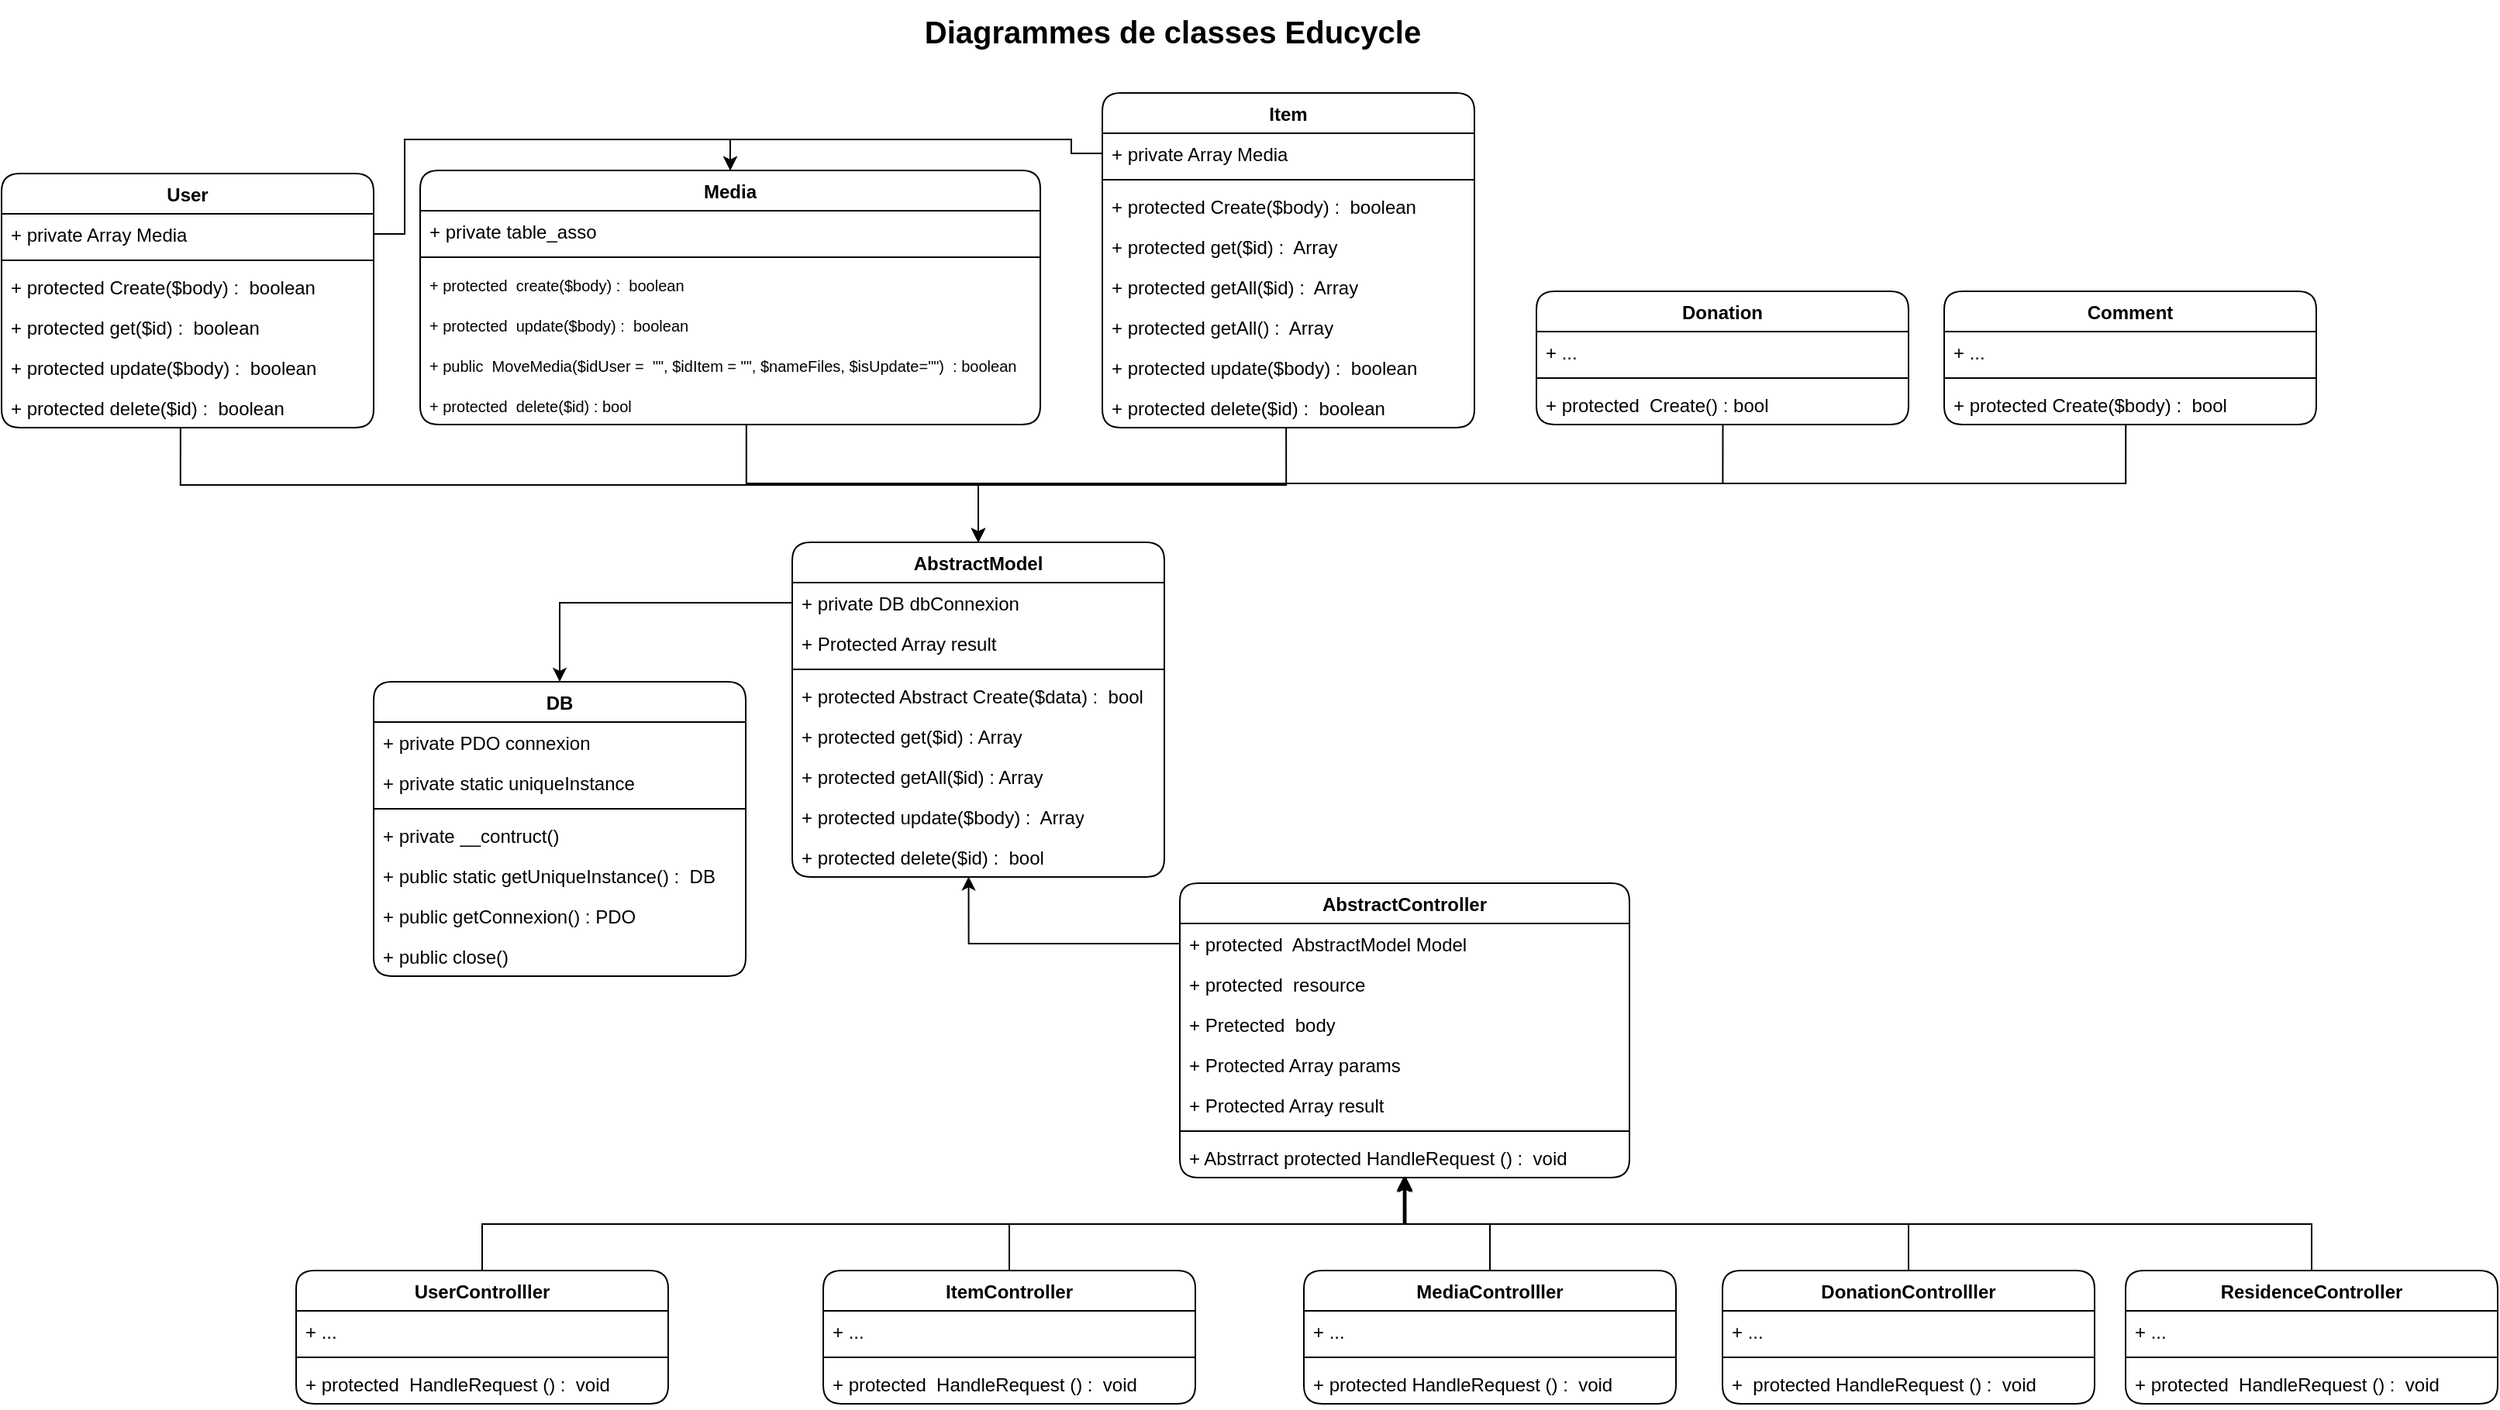 <mxfile version="24.2.1" type="github">
  <diagram name="Page-1" id="rfkZgm87XXH4F_-BFPrv">
    <mxGraphModel dx="3488" dy="790" grid="1" gridSize="10" guides="1" tooltips="1" connect="1" arrows="1" fold="1" page="1" pageScale="1" pageWidth="827" pageHeight="1169" math="0" shadow="0">
      <root>
        <mxCell id="0" />
        <mxCell id="1" parent="0" />
        <mxCell id="srSLmdjnSRIWFeMidiFF-154" value="&lt;span style=&quot;font-size: 20px;&quot;&gt;&lt;b&gt;Diagrammes de classes Educycle&lt;/b&gt;&lt;/span&gt;" style="text;html=1;align=center;verticalAlign=middle;resizable=0;points=[];autosize=1;strokeColor=none;fillColor=none;" parent="1" vertex="1">
          <mxGeometry x="-425" y="760" width="340" height="40" as="geometry" />
        </mxCell>
        <mxCell id="7cVZEI7Gf0VUItxnb_rO-5" value="AbstractController" style="swimlane;fontStyle=1;align=center;verticalAlign=top;childLayout=stackLayout;horizontal=1;startSize=26;horizontalStack=0;resizeParent=1;resizeParentMax=0;resizeLast=0;collapsible=1;marginBottom=0;whiteSpace=wrap;html=1;rounded=1;" vertex="1" parent="1">
          <mxGeometry x="-250" y="1330" width="290" height="190" as="geometry" />
        </mxCell>
        <mxCell id="7cVZEI7Gf0VUItxnb_rO-6" value="+ protected&amp;nbsp; AbstractModel Model" style="text;strokeColor=none;fillColor=none;align=left;verticalAlign=top;spacingLeft=4;spacingRight=4;overflow=hidden;rotatable=0;points=[[0,0.5],[1,0.5]];portConstraint=eastwest;whiteSpace=wrap;html=1;" vertex="1" parent="7cVZEI7Gf0VUItxnb_rO-5">
          <mxGeometry y="26" width="290" height="26" as="geometry" />
        </mxCell>
        <mxCell id="7cVZEI7Gf0VUItxnb_rO-36" value="+ protected&amp;nbsp; resource&amp;nbsp;" style="text;strokeColor=none;fillColor=none;align=left;verticalAlign=top;spacingLeft=4;spacingRight=4;overflow=hidden;rotatable=0;points=[[0,0.5],[1,0.5]];portConstraint=eastwest;whiteSpace=wrap;html=1;" vertex="1" parent="7cVZEI7Gf0VUItxnb_rO-5">
          <mxGeometry y="52" width="290" height="26" as="geometry" />
        </mxCell>
        <mxCell id="7cVZEI7Gf0VUItxnb_rO-7" value="+ Pretected&amp;nbsp; body" style="text;strokeColor=none;fillColor=none;align=left;verticalAlign=top;spacingLeft=4;spacingRight=4;overflow=hidden;rotatable=0;points=[[0,0.5],[1,0.5]];portConstraint=eastwest;whiteSpace=wrap;html=1;" vertex="1" parent="7cVZEI7Gf0VUItxnb_rO-5">
          <mxGeometry y="78" width="290" height="26" as="geometry" />
        </mxCell>
        <mxCell id="7cVZEI7Gf0VUItxnb_rO-8" value="+ Protected Array params" style="text;strokeColor=none;fillColor=none;align=left;verticalAlign=top;spacingLeft=4;spacingRight=4;overflow=hidden;rotatable=0;points=[[0,0.5],[1,0.5]];portConstraint=eastwest;whiteSpace=wrap;html=1;" vertex="1" parent="7cVZEI7Gf0VUItxnb_rO-5">
          <mxGeometry y="104" width="290" height="26" as="geometry" />
        </mxCell>
        <mxCell id="7cVZEI7Gf0VUItxnb_rO-9" value="+ Protected Array result" style="text;strokeColor=none;fillColor=none;align=left;verticalAlign=top;spacingLeft=4;spacingRight=4;overflow=hidden;rotatable=0;points=[[0,0.5],[1,0.5]];portConstraint=eastwest;whiteSpace=wrap;html=1;" vertex="1" parent="7cVZEI7Gf0VUItxnb_rO-5">
          <mxGeometry y="130" width="290" height="26" as="geometry" />
        </mxCell>
        <mxCell id="7cVZEI7Gf0VUItxnb_rO-11" value="" style="line;strokeWidth=1;fillColor=none;align=left;verticalAlign=middle;spacingTop=-1;spacingLeft=3;spacingRight=3;rotatable=0;labelPosition=right;points=[];portConstraint=eastwest;strokeColor=inherit;" vertex="1" parent="7cVZEI7Gf0VUItxnb_rO-5">
          <mxGeometry y="156" width="290" height="8" as="geometry" />
        </mxCell>
        <mxCell id="7cVZEI7Gf0VUItxnb_rO-12" value="+ Abstrract protected HandleRequest () :&amp;nbsp; void" style="text;strokeColor=none;fillColor=none;align=left;verticalAlign=top;spacingLeft=4;spacingRight=4;overflow=hidden;rotatable=0;points=[[0,0.5],[1,0.5]];portConstraint=eastwest;whiteSpace=wrap;html=1;" vertex="1" parent="7cVZEI7Gf0VUItxnb_rO-5">
          <mxGeometry y="164" width="290" height="26" as="geometry" />
        </mxCell>
        <mxCell id="7cVZEI7Gf0VUItxnb_rO-13" value="UserControlller" style="swimlane;fontStyle=1;align=center;verticalAlign=top;childLayout=stackLayout;horizontal=1;startSize=26;horizontalStack=0;resizeParent=1;resizeParentMax=0;resizeLast=0;collapsible=1;marginBottom=0;whiteSpace=wrap;html=1;rounded=1;" vertex="1" parent="1">
          <mxGeometry x="-820" y="1580" width="240" height="86" as="geometry" />
        </mxCell>
        <mxCell id="7cVZEI7Gf0VUItxnb_rO-16" value="+ ..." style="text;strokeColor=none;fillColor=none;align=left;verticalAlign=top;spacingLeft=4;spacingRight=4;overflow=hidden;rotatable=0;points=[[0,0.5],[1,0.5]];portConstraint=eastwest;whiteSpace=wrap;html=1;" vertex="1" parent="7cVZEI7Gf0VUItxnb_rO-13">
          <mxGeometry y="26" width="240" height="26" as="geometry" />
        </mxCell>
        <mxCell id="7cVZEI7Gf0VUItxnb_rO-18" value="" style="line;strokeWidth=1;fillColor=none;align=left;verticalAlign=middle;spacingTop=-1;spacingLeft=3;spacingRight=3;rotatable=0;labelPosition=right;points=[];portConstraint=eastwest;strokeColor=inherit;" vertex="1" parent="7cVZEI7Gf0VUItxnb_rO-13">
          <mxGeometry y="52" width="240" height="8" as="geometry" />
        </mxCell>
        <mxCell id="7cVZEI7Gf0VUItxnb_rO-19" value="+ protected&amp;nbsp; HandleRequest () :&amp;nbsp; void" style="text;strokeColor=none;fillColor=none;align=left;verticalAlign=top;spacingLeft=4;spacingRight=4;overflow=hidden;rotatable=0;points=[[0,0.5],[1,0.5]];portConstraint=eastwest;whiteSpace=wrap;html=1;" vertex="1" parent="7cVZEI7Gf0VUItxnb_rO-13">
          <mxGeometry y="60" width="240" height="26" as="geometry" />
        </mxCell>
        <mxCell id="7cVZEI7Gf0VUItxnb_rO-20" value="ItemController" style="swimlane;fontStyle=1;align=center;verticalAlign=top;childLayout=stackLayout;horizontal=1;startSize=26;horizontalStack=0;resizeParent=1;resizeParentMax=0;resizeLast=0;collapsible=1;marginBottom=0;whiteSpace=wrap;html=1;rounded=1;" vertex="1" parent="1">
          <mxGeometry x="-480" y="1580" width="240" height="86" as="geometry" />
        </mxCell>
        <mxCell id="7cVZEI7Gf0VUItxnb_rO-21" value="+ ..." style="text;strokeColor=none;fillColor=none;align=left;verticalAlign=top;spacingLeft=4;spacingRight=4;overflow=hidden;rotatable=0;points=[[0,0.5],[1,0.5]];portConstraint=eastwest;whiteSpace=wrap;html=1;" vertex="1" parent="7cVZEI7Gf0VUItxnb_rO-20">
          <mxGeometry y="26" width="240" height="26" as="geometry" />
        </mxCell>
        <mxCell id="7cVZEI7Gf0VUItxnb_rO-22" value="" style="line;strokeWidth=1;fillColor=none;align=left;verticalAlign=middle;spacingTop=-1;spacingLeft=3;spacingRight=3;rotatable=0;labelPosition=right;points=[];portConstraint=eastwest;strokeColor=inherit;" vertex="1" parent="7cVZEI7Gf0VUItxnb_rO-20">
          <mxGeometry y="52" width="240" height="8" as="geometry" />
        </mxCell>
        <mxCell id="7cVZEI7Gf0VUItxnb_rO-23" value="+ protected&amp;nbsp; HandleRequest () :&amp;nbsp; void" style="text;strokeColor=none;fillColor=none;align=left;verticalAlign=top;spacingLeft=4;spacingRight=4;overflow=hidden;rotatable=0;points=[[0,0.5],[1,0.5]];portConstraint=eastwest;whiteSpace=wrap;html=1;" vertex="1" parent="7cVZEI7Gf0VUItxnb_rO-20">
          <mxGeometry y="60" width="240" height="26" as="geometry" />
        </mxCell>
        <mxCell id="7cVZEI7Gf0VUItxnb_rO-24" value="MediaControlller" style="swimlane;fontStyle=1;align=center;verticalAlign=top;childLayout=stackLayout;horizontal=1;startSize=26;horizontalStack=0;resizeParent=1;resizeParentMax=0;resizeLast=0;collapsible=1;marginBottom=0;whiteSpace=wrap;html=1;rounded=1;" vertex="1" parent="1">
          <mxGeometry x="-170" y="1580" width="240" height="86" as="geometry" />
        </mxCell>
        <mxCell id="7cVZEI7Gf0VUItxnb_rO-25" value="+ ..." style="text;strokeColor=none;fillColor=none;align=left;verticalAlign=top;spacingLeft=4;spacingRight=4;overflow=hidden;rotatable=0;points=[[0,0.5],[1,0.5]];portConstraint=eastwest;whiteSpace=wrap;html=1;" vertex="1" parent="7cVZEI7Gf0VUItxnb_rO-24">
          <mxGeometry y="26" width="240" height="26" as="geometry" />
        </mxCell>
        <mxCell id="7cVZEI7Gf0VUItxnb_rO-26" value="" style="line;strokeWidth=1;fillColor=none;align=left;verticalAlign=middle;spacingTop=-1;spacingLeft=3;spacingRight=3;rotatable=0;labelPosition=right;points=[];portConstraint=eastwest;strokeColor=inherit;" vertex="1" parent="7cVZEI7Gf0VUItxnb_rO-24">
          <mxGeometry y="52" width="240" height="8" as="geometry" />
        </mxCell>
        <mxCell id="7cVZEI7Gf0VUItxnb_rO-27" value="+ protected&amp;nbsp;HandleRequest () :&amp;nbsp; void" style="text;strokeColor=none;fillColor=none;align=left;verticalAlign=top;spacingLeft=4;spacingRight=4;overflow=hidden;rotatable=0;points=[[0,0.5],[1,0.5]];portConstraint=eastwest;whiteSpace=wrap;html=1;" vertex="1" parent="7cVZEI7Gf0VUItxnb_rO-24">
          <mxGeometry y="60" width="240" height="26" as="geometry" />
        </mxCell>
        <mxCell id="7cVZEI7Gf0VUItxnb_rO-28" value="DonationControlller" style="swimlane;fontStyle=1;align=center;verticalAlign=top;childLayout=stackLayout;horizontal=1;startSize=26;horizontalStack=0;resizeParent=1;resizeParentMax=0;resizeLast=0;collapsible=1;marginBottom=0;whiteSpace=wrap;html=1;rounded=1;" vertex="1" parent="1">
          <mxGeometry x="100" y="1580" width="240" height="86" as="geometry" />
        </mxCell>
        <mxCell id="7cVZEI7Gf0VUItxnb_rO-29" value="+ ..." style="text;strokeColor=none;fillColor=none;align=left;verticalAlign=top;spacingLeft=4;spacingRight=4;overflow=hidden;rotatable=0;points=[[0,0.5],[1,0.5]];portConstraint=eastwest;whiteSpace=wrap;html=1;" vertex="1" parent="7cVZEI7Gf0VUItxnb_rO-28">
          <mxGeometry y="26" width="240" height="26" as="geometry" />
        </mxCell>
        <mxCell id="7cVZEI7Gf0VUItxnb_rO-30" value="" style="line;strokeWidth=1;fillColor=none;align=left;verticalAlign=middle;spacingTop=-1;spacingLeft=3;spacingRight=3;rotatable=0;labelPosition=right;points=[];portConstraint=eastwest;strokeColor=inherit;" vertex="1" parent="7cVZEI7Gf0VUItxnb_rO-28">
          <mxGeometry y="52" width="240" height="8" as="geometry" />
        </mxCell>
        <mxCell id="7cVZEI7Gf0VUItxnb_rO-31" value="+&amp;nbsp; protected&amp;nbsp;HandleRequest () :&amp;nbsp; void" style="text;strokeColor=none;fillColor=none;align=left;verticalAlign=top;spacingLeft=4;spacingRight=4;overflow=hidden;rotatable=0;points=[[0,0.5],[1,0.5]];portConstraint=eastwest;whiteSpace=wrap;html=1;" vertex="1" parent="7cVZEI7Gf0VUItxnb_rO-28">
          <mxGeometry y="60" width="240" height="26" as="geometry" />
        </mxCell>
        <mxCell id="7cVZEI7Gf0VUItxnb_rO-32" value="ResidenceController" style="swimlane;fontStyle=1;align=center;verticalAlign=top;childLayout=stackLayout;horizontal=1;startSize=26;horizontalStack=0;resizeParent=1;resizeParentMax=0;resizeLast=0;collapsible=1;marginBottom=0;whiteSpace=wrap;html=1;rounded=1;" vertex="1" parent="1">
          <mxGeometry x="360" y="1580" width="240" height="86" as="geometry" />
        </mxCell>
        <mxCell id="7cVZEI7Gf0VUItxnb_rO-33" value="+ ..." style="text;strokeColor=none;fillColor=none;align=left;verticalAlign=top;spacingLeft=4;spacingRight=4;overflow=hidden;rotatable=0;points=[[0,0.5],[1,0.5]];portConstraint=eastwest;whiteSpace=wrap;html=1;" vertex="1" parent="7cVZEI7Gf0VUItxnb_rO-32">
          <mxGeometry y="26" width="240" height="26" as="geometry" />
        </mxCell>
        <mxCell id="7cVZEI7Gf0VUItxnb_rO-34" value="" style="line;strokeWidth=1;fillColor=none;align=left;verticalAlign=middle;spacingTop=-1;spacingLeft=3;spacingRight=3;rotatable=0;labelPosition=right;points=[];portConstraint=eastwest;strokeColor=inherit;" vertex="1" parent="7cVZEI7Gf0VUItxnb_rO-32">
          <mxGeometry y="52" width="240" height="8" as="geometry" />
        </mxCell>
        <mxCell id="7cVZEI7Gf0VUItxnb_rO-35" value="+ protected&amp;nbsp; HandleRequest () :&amp;nbsp; void" style="text;strokeColor=none;fillColor=none;align=left;verticalAlign=top;spacingLeft=4;spacingRight=4;overflow=hidden;rotatable=0;points=[[0,0.5],[1,0.5]];portConstraint=eastwest;whiteSpace=wrap;html=1;" vertex="1" parent="7cVZEI7Gf0VUItxnb_rO-32">
          <mxGeometry y="60" width="240" height="26" as="geometry" />
        </mxCell>
        <mxCell id="7cVZEI7Gf0VUItxnb_rO-37" style="edgeStyle=orthogonalEdgeStyle;rounded=0;orthogonalLoop=1;jettySize=auto;html=1;entryX=0.502;entryY=1.013;entryDx=0;entryDy=0;entryPerimeter=0;" edge="1" parent="1" source="7cVZEI7Gf0VUItxnb_rO-13" target="7cVZEI7Gf0VUItxnb_rO-12">
          <mxGeometry relative="1" as="geometry" />
        </mxCell>
        <mxCell id="7cVZEI7Gf0VUItxnb_rO-38" style="edgeStyle=orthogonalEdgeStyle;rounded=0;orthogonalLoop=1;jettySize=auto;html=1;entryX=0.502;entryY=0.976;entryDx=0;entryDy=0;entryPerimeter=0;" edge="1" parent="1" source="7cVZEI7Gf0VUItxnb_rO-20" target="7cVZEI7Gf0VUItxnb_rO-12">
          <mxGeometry relative="1" as="geometry" />
        </mxCell>
        <mxCell id="7cVZEI7Gf0VUItxnb_rO-39" style="edgeStyle=orthogonalEdgeStyle;rounded=0;orthogonalLoop=1;jettySize=auto;html=1;entryX=0.502;entryY=0.976;entryDx=0;entryDy=0;entryPerimeter=0;" edge="1" parent="1" source="7cVZEI7Gf0VUItxnb_rO-24" target="7cVZEI7Gf0VUItxnb_rO-12">
          <mxGeometry relative="1" as="geometry" />
        </mxCell>
        <mxCell id="7cVZEI7Gf0VUItxnb_rO-40" style="edgeStyle=orthogonalEdgeStyle;rounded=0;orthogonalLoop=1;jettySize=auto;html=1;entryX=0.498;entryY=0.976;entryDx=0;entryDy=0;entryPerimeter=0;" edge="1" parent="1" source="7cVZEI7Gf0VUItxnb_rO-28" target="7cVZEI7Gf0VUItxnb_rO-12">
          <mxGeometry relative="1" as="geometry" />
        </mxCell>
        <mxCell id="7cVZEI7Gf0VUItxnb_rO-41" style="edgeStyle=orthogonalEdgeStyle;rounded=0;orthogonalLoop=1;jettySize=auto;html=1;entryX=0.498;entryY=1.013;entryDx=0;entryDy=0;entryPerimeter=0;" edge="1" parent="1" source="7cVZEI7Gf0VUItxnb_rO-32" target="7cVZEI7Gf0VUItxnb_rO-12">
          <mxGeometry relative="1" as="geometry" />
        </mxCell>
        <mxCell id="7cVZEI7Gf0VUItxnb_rO-42" value="AbstractModel" style="swimlane;fontStyle=1;align=center;verticalAlign=top;childLayout=stackLayout;horizontal=1;startSize=26;horizontalStack=0;resizeParent=1;resizeParentMax=0;resizeLast=0;collapsible=1;marginBottom=0;whiteSpace=wrap;html=1;rounded=1;" vertex="1" parent="1">
          <mxGeometry x="-500" y="1110" width="240" height="216" as="geometry" />
        </mxCell>
        <mxCell id="7cVZEI7Gf0VUItxnb_rO-43" value="+ private DB dbConnexion" style="text;strokeColor=none;fillColor=none;align=left;verticalAlign=top;spacingLeft=4;spacingRight=4;overflow=hidden;rotatable=0;points=[[0,0.5],[1,0.5]];portConstraint=eastwest;whiteSpace=wrap;html=1;" vertex="1" parent="7cVZEI7Gf0VUItxnb_rO-42">
          <mxGeometry y="26" width="240" height="26" as="geometry" />
        </mxCell>
        <mxCell id="7cVZEI7Gf0VUItxnb_rO-47" value="+ Protected Array result" style="text;strokeColor=none;fillColor=none;align=left;verticalAlign=top;spacingLeft=4;spacingRight=4;overflow=hidden;rotatable=0;points=[[0,0.5],[1,0.5]];portConstraint=eastwest;whiteSpace=wrap;html=1;" vertex="1" parent="7cVZEI7Gf0VUItxnb_rO-42">
          <mxGeometry y="52" width="240" height="26" as="geometry" />
        </mxCell>
        <mxCell id="7cVZEI7Gf0VUItxnb_rO-48" value="" style="line;strokeWidth=1;fillColor=none;align=left;verticalAlign=middle;spacingTop=-1;spacingLeft=3;spacingRight=3;rotatable=0;labelPosition=right;points=[];portConstraint=eastwest;strokeColor=inherit;" vertex="1" parent="7cVZEI7Gf0VUItxnb_rO-42">
          <mxGeometry y="78" width="240" height="8" as="geometry" />
        </mxCell>
        <mxCell id="7cVZEI7Gf0VUItxnb_rO-49" value="+ protected Abstract Create($data) :&amp;nbsp; bool" style="text;strokeColor=none;fillColor=none;align=left;verticalAlign=top;spacingLeft=4;spacingRight=4;overflow=hidden;rotatable=0;points=[[0,0.5],[1,0.5]];portConstraint=eastwest;whiteSpace=wrap;html=1;" vertex="1" parent="7cVZEI7Gf0VUItxnb_rO-42">
          <mxGeometry y="86" width="240" height="26" as="geometry" />
        </mxCell>
        <mxCell id="7cVZEI7Gf0VUItxnb_rO-51" value="+ protected get($id) : Array" style="text;strokeColor=none;fillColor=none;align=left;verticalAlign=top;spacingLeft=4;spacingRight=4;overflow=hidden;rotatable=0;points=[[0,0.5],[1,0.5]];portConstraint=eastwest;whiteSpace=wrap;html=1;" vertex="1" parent="7cVZEI7Gf0VUItxnb_rO-42">
          <mxGeometry y="112" width="240" height="26" as="geometry" />
        </mxCell>
        <mxCell id="7cVZEI7Gf0VUItxnb_rO-52" value="+ protected getAll($id) : Array" style="text;strokeColor=none;fillColor=none;align=left;verticalAlign=top;spacingLeft=4;spacingRight=4;overflow=hidden;rotatable=0;points=[[0,0.5],[1,0.5]];portConstraint=eastwest;whiteSpace=wrap;html=1;" vertex="1" parent="7cVZEI7Gf0VUItxnb_rO-42">
          <mxGeometry y="138" width="240" height="26" as="geometry" />
        </mxCell>
        <mxCell id="7cVZEI7Gf0VUItxnb_rO-53" value="+ protected update($body) :&amp;nbsp; Array" style="text;strokeColor=none;fillColor=none;align=left;verticalAlign=top;spacingLeft=4;spacingRight=4;overflow=hidden;rotatable=0;points=[[0,0.5],[1,0.5]];portConstraint=eastwest;whiteSpace=wrap;html=1;" vertex="1" parent="7cVZEI7Gf0VUItxnb_rO-42">
          <mxGeometry y="164" width="240" height="26" as="geometry" />
        </mxCell>
        <mxCell id="7cVZEI7Gf0VUItxnb_rO-54" value="+ protected delete($id) :&amp;nbsp; bool" style="text;strokeColor=none;fillColor=none;align=left;verticalAlign=top;spacingLeft=4;spacingRight=4;overflow=hidden;rotatable=0;points=[[0,0.5],[1,0.5]];portConstraint=eastwest;whiteSpace=wrap;html=1;" vertex="1" parent="7cVZEI7Gf0VUItxnb_rO-42">
          <mxGeometry y="190" width="240" height="26" as="geometry" />
        </mxCell>
        <mxCell id="7cVZEI7Gf0VUItxnb_rO-56" style="edgeStyle=orthogonalEdgeStyle;rounded=0;orthogonalLoop=1;jettySize=auto;html=1;entryX=0.474;entryY=0.989;entryDx=0;entryDy=0;entryPerimeter=0;" edge="1" parent="1" source="7cVZEI7Gf0VUItxnb_rO-6" target="7cVZEI7Gf0VUItxnb_rO-54">
          <mxGeometry relative="1" as="geometry" />
        </mxCell>
        <mxCell id="7cVZEI7Gf0VUItxnb_rO-112" style="edgeStyle=orthogonalEdgeStyle;rounded=0;orthogonalLoop=1;jettySize=auto;html=1;entryX=0.5;entryY=0;entryDx=0;entryDy=0;exitX=0.488;exitY=0.987;exitDx=0;exitDy=0;exitPerimeter=0;" edge="1" parent="1" source="7cVZEI7Gf0VUItxnb_rO-64" target="7cVZEI7Gf0VUItxnb_rO-42">
          <mxGeometry relative="1" as="geometry" />
        </mxCell>
        <mxCell id="7cVZEI7Gf0VUItxnb_rO-61" value="Comment" style="swimlane;fontStyle=1;align=center;verticalAlign=top;childLayout=stackLayout;horizontal=1;startSize=26;horizontalStack=0;resizeParent=1;resizeParentMax=0;resizeLast=0;collapsible=1;marginBottom=0;whiteSpace=wrap;html=1;rounded=1;" vertex="1" parent="1">
          <mxGeometry x="243" y="948" width="240" height="86" as="geometry" />
        </mxCell>
        <mxCell id="7cVZEI7Gf0VUItxnb_rO-62" value="+ ..." style="text;strokeColor=none;fillColor=none;align=left;verticalAlign=top;spacingLeft=4;spacingRight=4;overflow=hidden;rotatable=0;points=[[0,0.5],[1,0.5]];portConstraint=eastwest;whiteSpace=wrap;html=1;" vertex="1" parent="7cVZEI7Gf0VUItxnb_rO-61">
          <mxGeometry y="26" width="240" height="26" as="geometry" />
        </mxCell>
        <mxCell id="7cVZEI7Gf0VUItxnb_rO-63" value="" style="line;strokeWidth=1;fillColor=none;align=left;verticalAlign=middle;spacingTop=-1;spacingLeft=3;spacingRight=3;rotatable=0;labelPosition=right;points=[];portConstraint=eastwest;strokeColor=inherit;" vertex="1" parent="7cVZEI7Gf0VUItxnb_rO-61">
          <mxGeometry y="52" width="240" height="8" as="geometry" />
        </mxCell>
        <mxCell id="7cVZEI7Gf0VUItxnb_rO-64" value="+ protected Create($body) :&amp;nbsp; bool&amp;nbsp;" style="text;strokeColor=none;fillColor=none;align=left;verticalAlign=top;spacingLeft=4;spacingRight=4;overflow=hidden;rotatable=0;points=[[0,0.5],[1,0.5]];portConstraint=eastwest;whiteSpace=wrap;html=1;" vertex="1" parent="7cVZEI7Gf0VUItxnb_rO-61">
          <mxGeometry y="60" width="240" height="26" as="geometry" />
        </mxCell>
        <mxCell id="7cVZEI7Gf0VUItxnb_rO-106" style="edgeStyle=orthogonalEdgeStyle;rounded=0;orthogonalLoop=1;jettySize=auto;html=1;exitX=0.481;exitY=1;exitDx=0;exitDy=0;exitPerimeter=0;" edge="1" parent="1" source="7cVZEI7Gf0VUItxnb_rO-68" target="7cVZEI7Gf0VUItxnb_rO-42">
          <mxGeometry relative="1" as="geometry" />
        </mxCell>
        <mxCell id="7cVZEI7Gf0VUItxnb_rO-65" value="User" style="swimlane;fontStyle=1;align=center;verticalAlign=top;childLayout=stackLayout;horizontal=1;startSize=26;horizontalStack=0;resizeParent=1;resizeParentMax=0;resizeLast=0;collapsible=1;marginBottom=0;whiteSpace=wrap;html=1;rounded=1;" vertex="1" parent="1">
          <mxGeometry x="-1010" y="872" width="240" height="164" as="geometry" />
        </mxCell>
        <mxCell id="7cVZEI7Gf0VUItxnb_rO-66" value="+ private Array Media" style="text;strokeColor=none;fillColor=none;align=left;verticalAlign=top;spacingLeft=4;spacingRight=4;overflow=hidden;rotatable=0;points=[[0,0.5],[1,0.5]];portConstraint=eastwest;whiteSpace=wrap;html=1;" vertex="1" parent="7cVZEI7Gf0VUItxnb_rO-65">
          <mxGeometry y="26" width="240" height="26" as="geometry" />
        </mxCell>
        <mxCell id="7cVZEI7Gf0VUItxnb_rO-67" value="" style="line;strokeWidth=1;fillColor=none;align=left;verticalAlign=middle;spacingTop=-1;spacingLeft=3;spacingRight=3;rotatable=0;labelPosition=right;points=[];portConstraint=eastwest;strokeColor=inherit;" vertex="1" parent="7cVZEI7Gf0VUItxnb_rO-65">
          <mxGeometry y="52" width="240" height="8" as="geometry" />
        </mxCell>
        <mxCell id="7cVZEI7Gf0VUItxnb_rO-82" value="+ protected Create($body) :&amp;nbsp; boolean" style="text;strokeColor=none;fillColor=none;align=left;verticalAlign=top;spacingLeft=4;spacingRight=4;overflow=hidden;rotatable=0;points=[[0,0.5],[1,0.5]];portConstraint=eastwest;whiteSpace=wrap;html=1;" vertex="1" parent="7cVZEI7Gf0VUItxnb_rO-65">
          <mxGeometry y="60" width="240" height="26" as="geometry" />
        </mxCell>
        <mxCell id="7cVZEI7Gf0VUItxnb_rO-87" value="+ protected get($id) :&amp;nbsp; boolean" style="text;strokeColor=none;fillColor=none;align=left;verticalAlign=top;spacingLeft=4;spacingRight=4;overflow=hidden;rotatable=0;points=[[0,0.5],[1,0.5]];portConstraint=eastwest;whiteSpace=wrap;html=1;" vertex="1" parent="7cVZEI7Gf0VUItxnb_rO-65">
          <mxGeometry y="86" width="240" height="26" as="geometry" />
        </mxCell>
        <mxCell id="7cVZEI7Gf0VUItxnb_rO-83" value="+ protected update($body) :&amp;nbsp; boolean" style="text;strokeColor=none;fillColor=none;align=left;verticalAlign=top;spacingLeft=4;spacingRight=4;overflow=hidden;rotatable=0;points=[[0,0.5],[1,0.5]];portConstraint=eastwest;whiteSpace=wrap;html=1;" vertex="1" parent="7cVZEI7Gf0VUItxnb_rO-65">
          <mxGeometry y="112" width="240" height="26" as="geometry" />
        </mxCell>
        <mxCell id="7cVZEI7Gf0VUItxnb_rO-68" value="+ protected delete($id) :&amp;nbsp; boolean" style="text;strokeColor=none;fillColor=none;align=left;verticalAlign=top;spacingLeft=4;spacingRight=4;overflow=hidden;rotatable=0;points=[[0,0.5],[1,0.5]];portConstraint=eastwest;whiteSpace=wrap;html=1;" vertex="1" parent="7cVZEI7Gf0VUItxnb_rO-65">
          <mxGeometry y="138" width="240" height="26" as="geometry" />
        </mxCell>
        <mxCell id="7cVZEI7Gf0VUItxnb_rO-111" style="edgeStyle=orthogonalEdgeStyle;rounded=0;orthogonalLoop=1;jettySize=auto;html=1;entryX=0.5;entryY=0;entryDx=0;entryDy=0;exitX=0.501;exitY=0.987;exitDx=0;exitDy=0;exitPerimeter=0;" edge="1" parent="1" source="7cVZEI7Gf0VUItxnb_rO-72" target="7cVZEI7Gf0VUItxnb_rO-42">
          <mxGeometry relative="1" as="geometry" />
        </mxCell>
        <mxCell id="7cVZEI7Gf0VUItxnb_rO-69" value="Donation" style="swimlane;fontStyle=1;align=center;verticalAlign=top;childLayout=stackLayout;horizontal=1;startSize=26;horizontalStack=0;resizeParent=1;resizeParentMax=0;resizeLast=0;collapsible=1;marginBottom=0;whiteSpace=wrap;html=1;rounded=1;" vertex="1" parent="1">
          <mxGeometry x="-20" y="948" width="240" height="86" as="geometry" />
        </mxCell>
        <mxCell id="7cVZEI7Gf0VUItxnb_rO-70" value="+ ..." style="text;strokeColor=none;fillColor=none;align=left;verticalAlign=top;spacingLeft=4;spacingRight=4;overflow=hidden;rotatable=0;points=[[0,0.5],[1,0.5]];portConstraint=eastwest;whiteSpace=wrap;html=1;" vertex="1" parent="7cVZEI7Gf0VUItxnb_rO-69">
          <mxGeometry y="26" width="240" height="26" as="geometry" />
        </mxCell>
        <mxCell id="7cVZEI7Gf0VUItxnb_rO-71" value="" style="line;strokeWidth=1;fillColor=none;align=left;verticalAlign=middle;spacingTop=-1;spacingLeft=3;spacingRight=3;rotatable=0;labelPosition=right;points=[];portConstraint=eastwest;strokeColor=inherit;" vertex="1" parent="7cVZEI7Gf0VUItxnb_rO-69">
          <mxGeometry y="52" width="240" height="8" as="geometry" />
        </mxCell>
        <mxCell id="7cVZEI7Gf0VUItxnb_rO-72" value="+ protected&amp;nbsp; Create() : bool" style="text;strokeColor=none;fillColor=none;align=left;verticalAlign=top;spacingLeft=4;spacingRight=4;overflow=hidden;rotatable=0;points=[[0,0.5],[1,0.5]];portConstraint=eastwest;whiteSpace=wrap;html=1;" vertex="1" parent="7cVZEI7Gf0VUItxnb_rO-69">
          <mxGeometry y="60" width="240" height="26" as="geometry" />
        </mxCell>
        <mxCell id="7cVZEI7Gf0VUItxnb_rO-110" style="edgeStyle=orthogonalEdgeStyle;rounded=0;orthogonalLoop=1;jettySize=auto;html=1;entryX=0.5;entryY=0;entryDx=0;entryDy=0;exitX=0.526;exitY=1.013;exitDx=0;exitDy=0;exitPerimeter=0;" edge="1" parent="1" source="7cVZEI7Gf0VUItxnb_rO-104" target="7cVZEI7Gf0VUItxnb_rO-42">
          <mxGeometry relative="1" as="geometry" />
        </mxCell>
        <mxCell id="7cVZEI7Gf0VUItxnb_rO-77" value="Media" style="swimlane;fontStyle=1;align=center;verticalAlign=top;childLayout=stackLayout;horizontal=1;startSize=26;horizontalStack=0;resizeParent=1;resizeParentMax=0;resizeLast=0;collapsible=1;marginBottom=0;whiteSpace=wrap;html=1;rounded=1;" vertex="1" parent="1">
          <mxGeometry x="-740" y="870" width="400" height="164" as="geometry" />
        </mxCell>
        <mxCell id="7cVZEI7Gf0VUItxnb_rO-78" value="+ private table_asso" style="text;strokeColor=none;fillColor=none;align=left;verticalAlign=top;spacingLeft=4;spacingRight=4;overflow=hidden;rotatable=0;points=[[0,0.5],[1,0.5]];portConstraint=eastwest;whiteSpace=wrap;html=1;" vertex="1" parent="7cVZEI7Gf0VUItxnb_rO-77">
          <mxGeometry y="26" width="400" height="26" as="geometry" />
        </mxCell>
        <mxCell id="7cVZEI7Gf0VUItxnb_rO-79" value="" style="line;strokeWidth=1;fillColor=none;align=left;verticalAlign=middle;spacingTop=-1;spacingLeft=3;spacingRight=3;rotatable=0;labelPosition=right;points=[];portConstraint=eastwest;strokeColor=inherit;" vertex="1" parent="7cVZEI7Gf0VUItxnb_rO-77">
          <mxGeometry y="52" width="400" height="8" as="geometry" />
        </mxCell>
        <mxCell id="7cVZEI7Gf0VUItxnb_rO-80" value="&lt;font style=&quot;font-size: 10px;&quot;&gt;+ protected&amp;nbsp; create($body) :&amp;nbsp; boolean&lt;/font&gt;" style="text;strokeColor=none;fillColor=none;align=left;verticalAlign=top;spacingLeft=4;spacingRight=4;overflow=hidden;rotatable=0;points=[[0,0.5],[1,0.5]];portConstraint=eastwest;whiteSpace=wrap;html=1;" vertex="1" parent="7cVZEI7Gf0VUItxnb_rO-77">
          <mxGeometry y="60" width="400" height="26" as="geometry" />
        </mxCell>
        <mxCell id="7cVZEI7Gf0VUItxnb_rO-103" value="&lt;font style=&quot;font-size: 10px;&quot;&gt;+ protected&amp;nbsp; update($body) :&amp;nbsp; boolean&lt;/font&gt;" style="text;strokeColor=none;fillColor=none;align=left;verticalAlign=top;spacingLeft=4;spacingRight=4;overflow=hidden;rotatable=0;points=[[0,0.5],[1,0.5]];portConstraint=eastwest;whiteSpace=wrap;html=1;" vertex="1" parent="7cVZEI7Gf0VUItxnb_rO-77">
          <mxGeometry y="86" width="400" height="26" as="geometry" />
        </mxCell>
        <mxCell id="7cVZEI7Gf0VUItxnb_rO-101" value="&lt;font style=&quot;font-size: 10px;&quot;&gt;+ public&amp;nbsp; MoveMedia($idUser =&amp;nbsp; &quot;&quot;, $idItem = &quot;&quot;, $nameFiles, $isUpdate=&quot;&quot;)&amp;nbsp; : boolean&lt;/font&gt;" style="text;strokeColor=none;fillColor=none;align=left;verticalAlign=top;spacingLeft=4;spacingRight=4;overflow=hidden;rotatable=0;points=[[0,0.5],[1,0.5]];portConstraint=eastwest;whiteSpace=wrap;html=1;" vertex="1" parent="7cVZEI7Gf0VUItxnb_rO-77">
          <mxGeometry y="112" width="400" height="26" as="geometry" />
        </mxCell>
        <mxCell id="7cVZEI7Gf0VUItxnb_rO-104" value="&lt;font style=&quot;font-size: 10px;&quot;&gt;+ protected&amp;nbsp; delete($id) : bool&lt;/font&gt;" style="text;strokeColor=none;fillColor=none;align=left;verticalAlign=top;spacingLeft=4;spacingRight=4;overflow=hidden;rotatable=0;points=[[0,0.5],[1,0.5]];portConstraint=eastwest;whiteSpace=wrap;html=1;" vertex="1" parent="7cVZEI7Gf0VUItxnb_rO-77">
          <mxGeometry y="138" width="400" height="26" as="geometry" />
        </mxCell>
        <mxCell id="7cVZEI7Gf0VUItxnb_rO-107" style="edgeStyle=orthogonalEdgeStyle;rounded=0;orthogonalLoop=1;jettySize=auto;html=1;entryX=0.5;entryY=0;entryDx=0;entryDy=0;exitX=0.494;exitY=0.987;exitDx=0;exitDy=0;exitPerimeter=0;" edge="1" parent="1" source="7cVZEI7Gf0VUItxnb_rO-95" target="7cVZEI7Gf0VUItxnb_rO-42">
          <mxGeometry relative="1" as="geometry" />
        </mxCell>
        <mxCell id="7cVZEI7Gf0VUItxnb_rO-89" value="Item" style="swimlane;fontStyle=1;align=center;verticalAlign=top;childLayout=stackLayout;horizontal=1;startSize=26;horizontalStack=0;resizeParent=1;resizeParentMax=0;resizeLast=0;collapsible=1;marginBottom=0;whiteSpace=wrap;html=1;rounded=1;" vertex="1" parent="1">
          <mxGeometry x="-300" y="820" width="240" height="216" as="geometry" />
        </mxCell>
        <mxCell id="7cVZEI7Gf0VUItxnb_rO-90" value="+ private Array Media" style="text;strokeColor=none;fillColor=none;align=left;verticalAlign=top;spacingLeft=4;spacingRight=4;overflow=hidden;rotatable=0;points=[[0,0.5],[1,0.5]];portConstraint=eastwest;whiteSpace=wrap;html=1;" vertex="1" parent="7cVZEI7Gf0VUItxnb_rO-89">
          <mxGeometry y="26" width="240" height="26" as="geometry" />
        </mxCell>
        <mxCell id="7cVZEI7Gf0VUItxnb_rO-91" value="" style="line;strokeWidth=1;fillColor=none;align=left;verticalAlign=middle;spacingTop=-1;spacingLeft=3;spacingRight=3;rotatable=0;labelPosition=right;points=[];portConstraint=eastwest;strokeColor=inherit;" vertex="1" parent="7cVZEI7Gf0VUItxnb_rO-89">
          <mxGeometry y="52" width="240" height="8" as="geometry" />
        </mxCell>
        <mxCell id="7cVZEI7Gf0VUItxnb_rO-92" value="+ protected Create($body) :&amp;nbsp; boolean" style="text;strokeColor=none;fillColor=none;align=left;verticalAlign=top;spacingLeft=4;spacingRight=4;overflow=hidden;rotatable=0;points=[[0,0.5],[1,0.5]];portConstraint=eastwest;whiteSpace=wrap;html=1;" vertex="1" parent="7cVZEI7Gf0VUItxnb_rO-89">
          <mxGeometry y="60" width="240" height="26" as="geometry" />
        </mxCell>
        <mxCell id="7cVZEI7Gf0VUItxnb_rO-93" value="+ protected get($id) :&amp;nbsp; Array" style="text;strokeColor=none;fillColor=none;align=left;verticalAlign=top;spacingLeft=4;spacingRight=4;overflow=hidden;rotatable=0;points=[[0,0.5],[1,0.5]];portConstraint=eastwest;whiteSpace=wrap;html=1;" vertex="1" parent="7cVZEI7Gf0VUItxnb_rO-89">
          <mxGeometry y="86" width="240" height="26" as="geometry" />
        </mxCell>
        <mxCell id="7cVZEI7Gf0VUItxnb_rO-99" value="+ protected getAll($id) :&amp;nbsp; Array" style="text;strokeColor=none;fillColor=none;align=left;verticalAlign=top;spacingLeft=4;spacingRight=4;overflow=hidden;rotatable=0;points=[[0,0.5],[1,0.5]];portConstraint=eastwest;whiteSpace=wrap;html=1;" vertex="1" parent="7cVZEI7Gf0VUItxnb_rO-89">
          <mxGeometry y="112" width="240" height="26" as="geometry" />
        </mxCell>
        <mxCell id="7cVZEI7Gf0VUItxnb_rO-100" value="+ protected getAll() :&amp;nbsp; Array" style="text;strokeColor=none;fillColor=none;align=left;verticalAlign=top;spacingLeft=4;spacingRight=4;overflow=hidden;rotatable=0;points=[[0,0.5],[1,0.5]];portConstraint=eastwest;whiteSpace=wrap;html=1;" vertex="1" parent="7cVZEI7Gf0VUItxnb_rO-89">
          <mxGeometry y="138" width="240" height="26" as="geometry" />
        </mxCell>
        <mxCell id="7cVZEI7Gf0VUItxnb_rO-94" value="+ protected update($body) :&amp;nbsp; boolean" style="text;strokeColor=none;fillColor=none;align=left;verticalAlign=top;spacingLeft=4;spacingRight=4;overflow=hidden;rotatable=0;points=[[0,0.5],[1,0.5]];portConstraint=eastwest;whiteSpace=wrap;html=1;" vertex="1" parent="7cVZEI7Gf0VUItxnb_rO-89">
          <mxGeometry y="164" width="240" height="26" as="geometry" />
        </mxCell>
        <mxCell id="7cVZEI7Gf0VUItxnb_rO-95" value="+ protected delete($id) :&amp;nbsp; boolean" style="text;strokeColor=none;fillColor=none;align=left;verticalAlign=top;spacingLeft=4;spacingRight=4;overflow=hidden;rotatable=0;points=[[0,0.5],[1,0.5]];portConstraint=eastwest;whiteSpace=wrap;html=1;" vertex="1" parent="7cVZEI7Gf0VUItxnb_rO-89">
          <mxGeometry y="190" width="240" height="26" as="geometry" />
        </mxCell>
        <mxCell id="7cVZEI7Gf0VUItxnb_rO-114" style="edgeStyle=orthogonalEdgeStyle;rounded=0;orthogonalLoop=1;jettySize=auto;html=1;entryX=0.5;entryY=0;entryDx=0;entryDy=0;" edge="1" parent="1" source="7cVZEI7Gf0VUItxnb_rO-66" target="7cVZEI7Gf0VUItxnb_rO-77">
          <mxGeometry relative="1" as="geometry" />
        </mxCell>
        <mxCell id="7cVZEI7Gf0VUItxnb_rO-116" style="edgeStyle=orthogonalEdgeStyle;rounded=0;orthogonalLoop=1;jettySize=auto;html=1;entryX=0.5;entryY=0;entryDx=0;entryDy=0;" edge="1" parent="1" source="7cVZEI7Gf0VUItxnb_rO-90" target="7cVZEI7Gf0VUItxnb_rO-77">
          <mxGeometry relative="1" as="geometry" />
        </mxCell>
        <mxCell id="7cVZEI7Gf0VUItxnb_rO-117" value="DB" style="swimlane;fontStyle=1;align=center;verticalAlign=top;childLayout=stackLayout;horizontal=1;startSize=26;horizontalStack=0;resizeParent=1;resizeParentMax=0;resizeLast=0;collapsible=1;marginBottom=0;whiteSpace=wrap;html=1;rounded=1;" vertex="1" parent="1">
          <mxGeometry x="-770" y="1200" width="240" height="190" as="geometry" />
        </mxCell>
        <mxCell id="7cVZEI7Gf0VUItxnb_rO-118" value="+ private PDO connexion" style="text;strokeColor=none;fillColor=none;align=left;verticalAlign=top;spacingLeft=4;spacingRight=4;overflow=hidden;rotatable=0;points=[[0,0.5],[1,0.5]];portConstraint=eastwest;whiteSpace=wrap;html=1;" vertex="1" parent="7cVZEI7Gf0VUItxnb_rO-117">
          <mxGeometry y="26" width="240" height="26" as="geometry" />
        </mxCell>
        <mxCell id="7cVZEI7Gf0VUItxnb_rO-122" value="+ private static uniqueInstance" style="text;strokeColor=none;fillColor=none;align=left;verticalAlign=top;spacingLeft=4;spacingRight=4;overflow=hidden;rotatable=0;points=[[0,0.5],[1,0.5]];portConstraint=eastwest;whiteSpace=wrap;html=1;" vertex="1" parent="7cVZEI7Gf0VUItxnb_rO-117">
          <mxGeometry y="52" width="240" height="26" as="geometry" />
        </mxCell>
        <mxCell id="7cVZEI7Gf0VUItxnb_rO-119" value="" style="line;strokeWidth=1;fillColor=none;align=left;verticalAlign=middle;spacingTop=-1;spacingLeft=3;spacingRight=3;rotatable=0;labelPosition=right;points=[];portConstraint=eastwest;strokeColor=inherit;" vertex="1" parent="7cVZEI7Gf0VUItxnb_rO-117">
          <mxGeometry y="78" width="240" height="8" as="geometry" />
        </mxCell>
        <mxCell id="7cVZEI7Gf0VUItxnb_rO-120" value="+ private __contruct()" style="text;strokeColor=none;fillColor=none;align=left;verticalAlign=top;spacingLeft=4;spacingRight=4;overflow=hidden;rotatable=0;points=[[0,0.5],[1,0.5]];portConstraint=eastwest;whiteSpace=wrap;html=1;" vertex="1" parent="7cVZEI7Gf0VUItxnb_rO-117">
          <mxGeometry y="86" width="240" height="26" as="geometry" />
        </mxCell>
        <mxCell id="7cVZEI7Gf0VUItxnb_rO-121" value="+ public static getUniqueInstance() :&amp;nbsp; DB" style="text;strokeColor=none;fillColor=none;align=left;verticalAlign=top;spacingLeft=4;spacingRight=4;overflow=hidden;rotatable=0;points=[[0,0.5],[1,0.5]];portConstraint=eastwest;whiteSpace=wrap;html=1;" vertex="1" parent="7cVZEI7Gf0VUItxnb_rO-117">
          <mxGeometry y="112" width="240" height="26" as="geometry" />
        </mxCell>
        <mxCell id="7cVZEI7Gf0VUItxnb_rO-124" value="+ public getConnexion() : PDO" style="text;strokeColor=none;fillColor=none;align=left;verticalAlign=top;spacingLeft=4;spacingRight=4;overflow=hidden;rotatable=0;points=[[0,0.5],[1,0.5]];portConstraint=eastwest;whiteSpace=wrap;html=1;" vertex="1" parent="7cVZEI7Gf0VUItxnb_rO-117">
          <mxGeometry y="138" width="240" height="26" as="geometry" />
        </mxCell>
        <mxCell id="7cVZEI7Gf0VUItxnb_rO-125" value="+ public close()" style="text;strokeColor=none;fillColor=none;align=left;verticalAlign=top;spacingLeft=4;spacingRight=4;overflow=hidden;rotatable=0;points=[[0,0.5],[1,0.5]];portConstraint=eastwest;whiteSpace=wrap;html=1;" vertex="1" parent="7cVZEI7Gf0VUItxnb_rO-117">
          <mxGeometry y="164" width="240" height="26" as="geometry" />
        </mxCell>
        <mxCell id="7cVZEI7Gf0VUItxnb_rO-123" style="edgeStyle=orthogonalEdgeStyle;rounded=0;orthogonalLoop=1;jettySize=auto;html=1;" edge="1" parent="1" source="7cVZEI7Gf0VUItxnb_rO-43" target="7cVZEI7Gf0VUItxnb_rO-117">
          <mxGeometry relative="1" as="geometry" />
        </mxCell>
      </root>
    </mxGraphModel>
  </diagram>
</mxfile>
